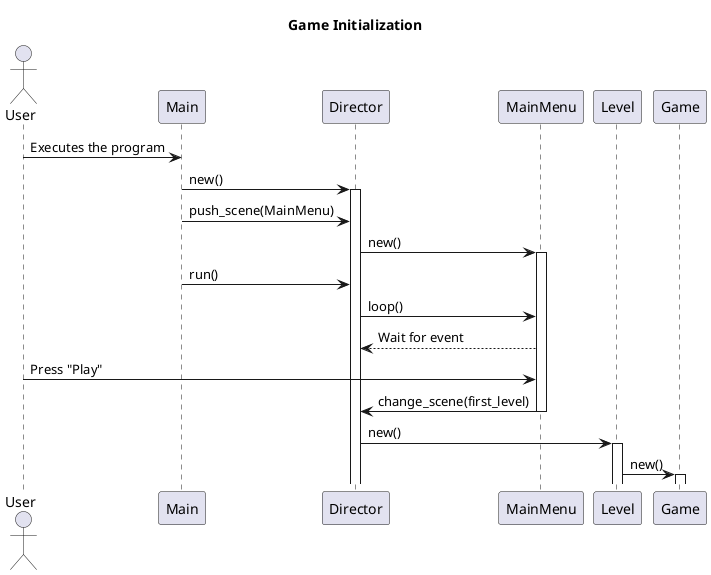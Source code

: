 @startuml Game Initialization

title Game Initialization

actor User
participant Main
participant Director
participant MainMenu
participant Level
participant Game

User -> Main: Executes the program
Main -> Director: new()
activate Director
Main -> Director: push_scene(MainMenu)
Director -> MainMenu: new()
activate MainMenu
Main -> Director: run()
Director -> MainMenu: loop()
MainMenu --> Director: Wait for event
User -> MainMenu: Press "Play"
MainMenu -> Director: change_scene(first_level)
deactivate MainMenu
Director -> Level: new()
activate Level
Level -> Game: new()
activate Game

@enduml